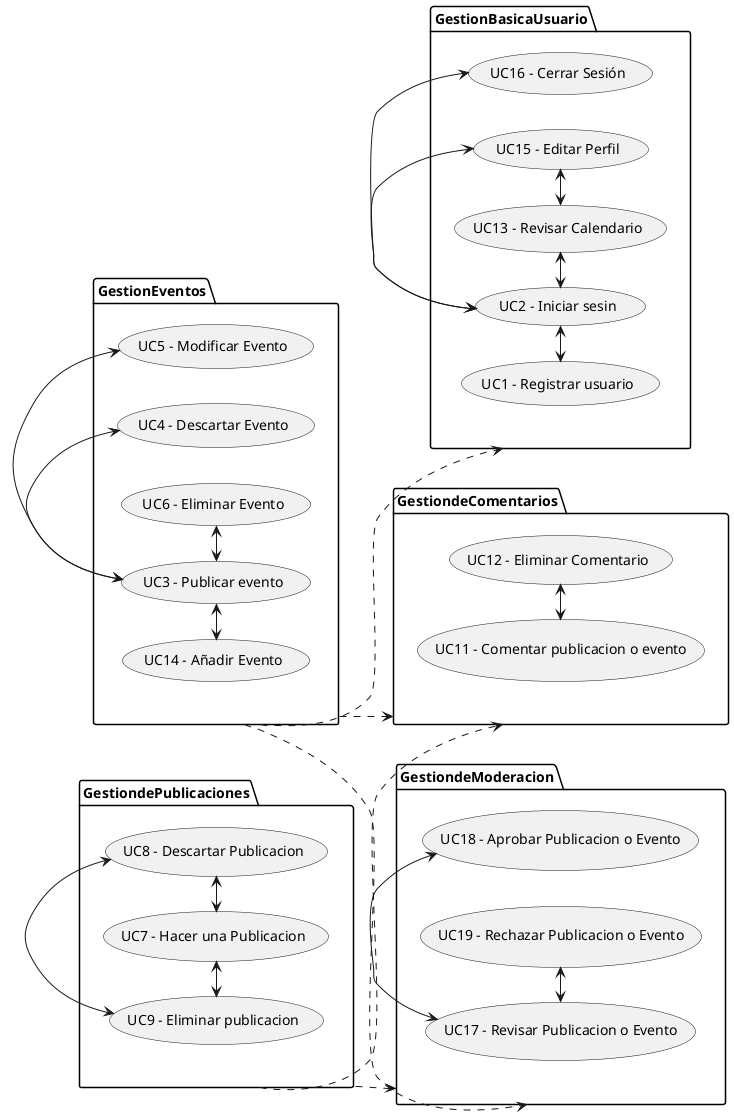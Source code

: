 @startuml Diagrama de Paquetes

left to right direction

package "GestiondePublicaciones" {
usecase "UC7 - Hacer una Publicacion" as UC7
usecase "UC8 - Descartar Publicacion" as UC8
usecase "UC9 - Eliminar publicacion" as UC9
}

package "GestionBasicaUsuario" {
usecase "UC1 - Registrar usuario" as UC1
usecase "UC2 - Iniciar sesin" as UC2
usecase "UC13 - Revisar Calendario" as UC13
usecase "UC15 - Editar Perfil" as UC15
usecase "UC16 - Cerrar Sesión" as UC16
}

package "GestiondeModeracion" {
usecase "UC17 - Revisar Publicacion o Evento" as UC17
usecase "UC18 - Aprobar Publicacion o Evento" as UC18
usecase "UC19 - Rechazar Publicacion o Evento" as UC19
}

package "GestiondeComentarios" {
usecase "UC11 - Comentar publicacion o evento" as UC11
usecase "UC12 - Eliminar Comentario" as UC12
}

package "GestionEventos" {
    usecase "UC3 - Publicar evento" as UC3
    usecase "UC4 - Descartar Evento" as UC4
    usecase "UC5 - Modificar Evento" as UC5
    usecase "UC6 - Eliminar Evento" as UC6
    usecase "UC14 - Añadir Evento" as UC14
}

GestionEventos ..> GestionBasicaUsuario
GestiondePublicaciones ..> GestiondeModeracion
GestiondePublicaciones ..> GestiondeComentarios
GestionEventos ..> GestiondeModeracion
GestionEventos ..>GestiondeComentarios

UC14 <-> UC3 
UC3 <-> UC5 
UC3 <-> UC4 
UC3 <-> UC6

UC11 <-> UC12

UC17 <-> UC18
UC17 <-> UC19

UC7 <-> UC8
UC8 <-> UC9
UC9 <-> UC7

UC1 <-> UC2
UC2 <-> UC16
UC13 <-> UC15
UC2 <-> UC13
UC2 <-> UC15

@enduml